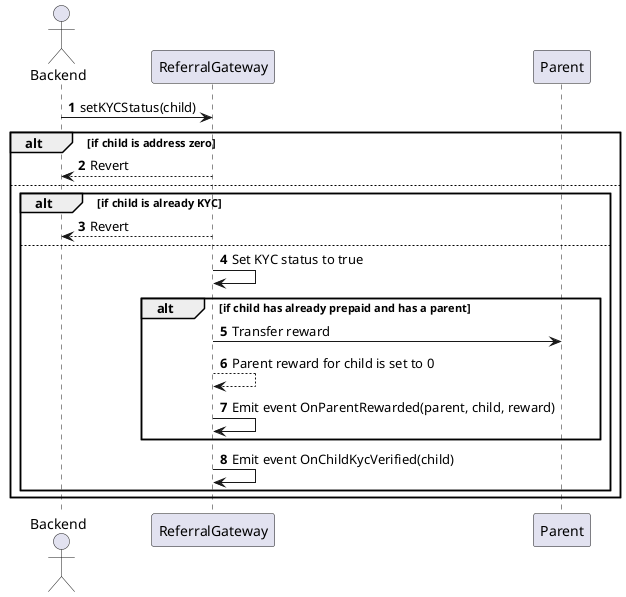 @startuml Set KYC
autonumber

actor Backend

Backend -> ReferralGateway: setKYCStatus(child)

alt if child is address zero
    ReferralGateway --> Backend: Revert
else 
    alt if child is already KYC
        ReferralGateway --> Backend: Revert    
    else
        ReferralGateway -> ReferralGateway: Set KYC status to true
        alt if child has already prepaid and has a parent
            ReferralGateway -> Parent: Transfer reward
            ReferralGateway --> ReferralGateway: Parent reward for child is set to 0
            ReferralGateway -> ReferralGateway: Emit event OnParentRewarded(parent, child, reward) 
        end
        ReferralGateway -> ReferralGateway: Emit event OnChildKycVerified(child)        
    end    
end

@enduml    
